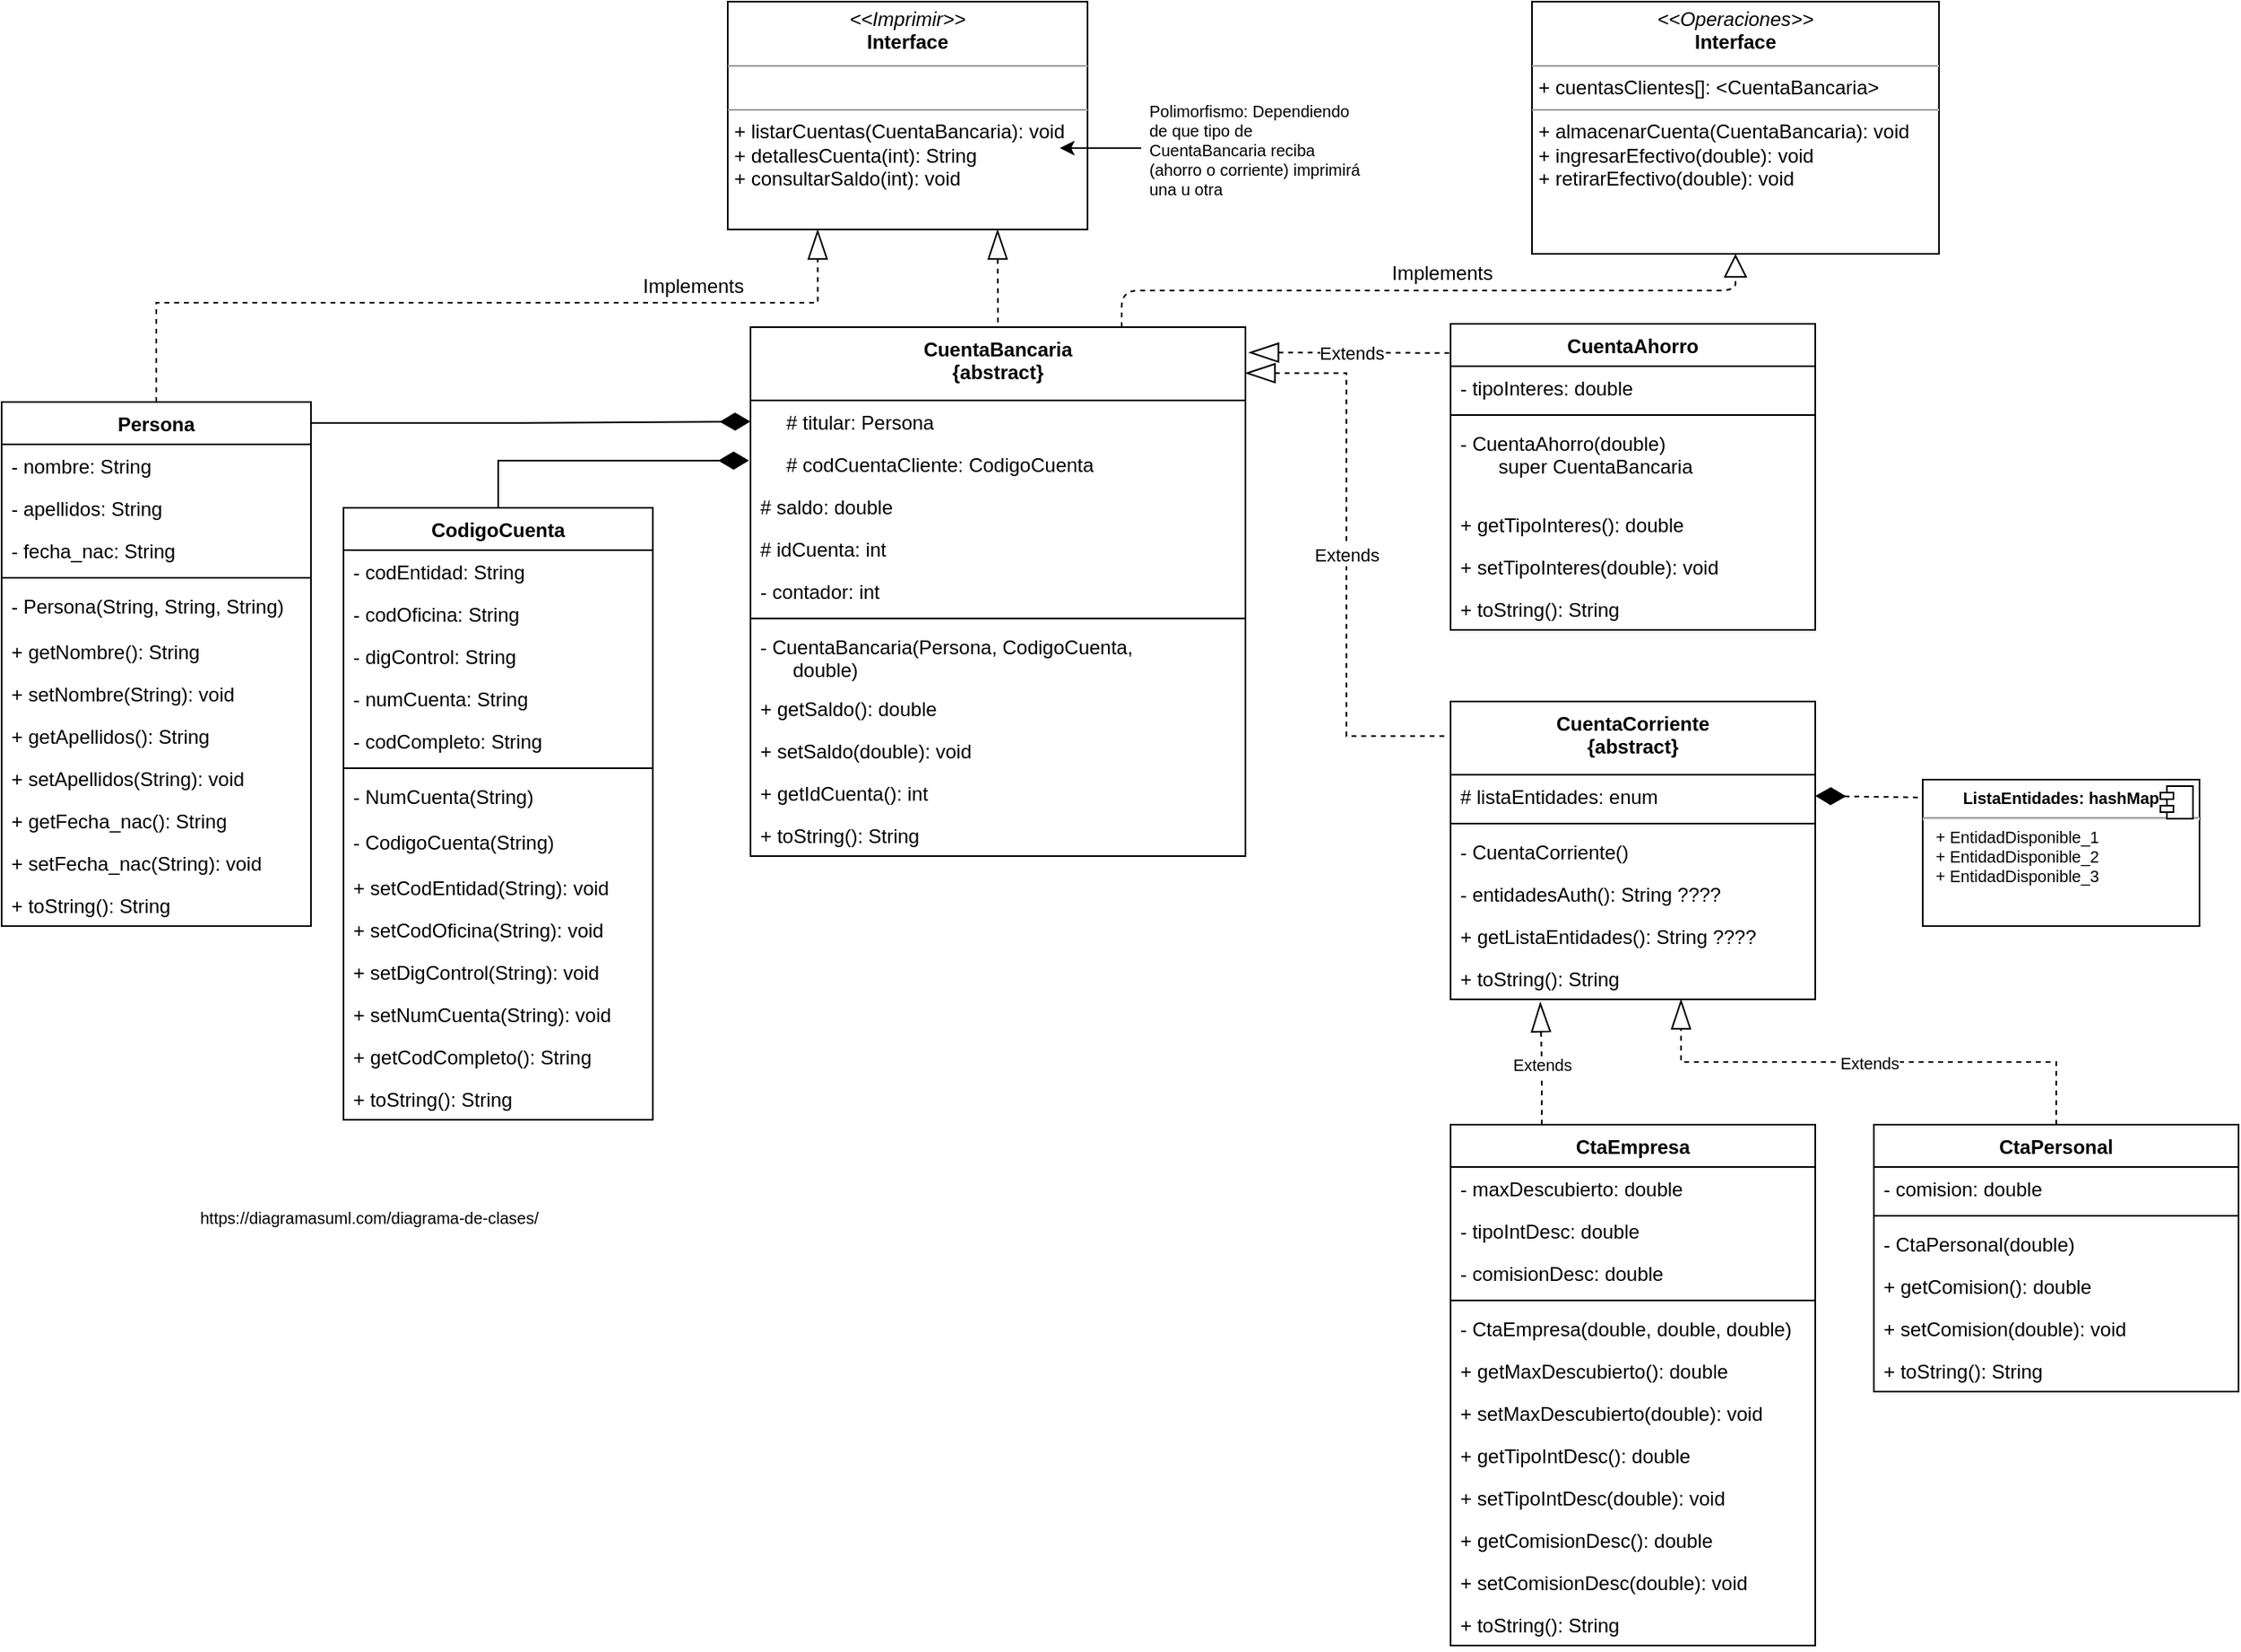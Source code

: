 <mxfile version="14.4.3" type="device"><diagram name="Page-1" id="e7e014a7-5840-1c2e-5031-d8a46d1fe8dd"><mxGraphModel dx="1951" dy="806" grid="1" gridSize="10" guides="1" tooltips="1" connect="1" arrows="1" fold="1" page="1" pageScale="1" pageWidth="1169" pageHeight="827" background="#ffffff" math="0" shadow="0"><root><mxCell id="0"/><mxCell id="1" parent="0"/><mxCell id="LSFJ8fjVTvzAKtnoxj6n-114" value="" style="edgeStyle=orthogonalEdgeStyle;orthogonalLoop=1;jettySize=auto;html=1;endArrow=diamondThin;endFill=1;endSize=16;rounded=0;exitX=0.995;exitY=0.04;exitDx=0;exitDy=0;exitPerimeter=0;" parent="1" source="LSFJ8fjVTvzAKtnoxj6n-41" target="LSFJ8fjVTvzAKtnoxj6n-102" edge="1"><mxGeometry relative="1" as="geometry"/></mxCell><mxCell id="LSFJ8fjVTvzAKtnoxj6n-211" style="edgeStyle=orthogonalEdgeStyle;orthogonalLoop=1;jettySize=auto;html=1;exitX=0.5;exitY=0;exitDx=0;exitDy=0;entryX=0.25;entryY=1;entryDx=0;entryDy=0;endArrow=blockThin;endFill=0;endSize=16;dashed=1;rounded=0;startArrow=none;startFill=0;" parent="1" source="LSFJ8fjVTvzAKtnoxj6n-41" target="LSFJ8fjVTvzAKtnoxj6n-49" edge="1"><mxGeometry relative="1" as="geometry"><Array as="points"><mxPoint x="35" y="190"/><mxPoint x="441" y="190"/></Array></mxGeometry></mxCell><mxCell id="LSFJ8fjVTvzAKtnoxj6n-41" value="Persona" style="swimlane;fontStyle=1;align=center;verticalAlign=top;childLayout=stackLayout;horizontal=1;startSize=26;horizontalStack=0;resizeParent=1;resizeParentMax=0;resizeLast=0;collapsible=1;marginBottom=0;" parent="1" vertex="1"><mxGeometry x="-60" y="251" width="190" height="322" as="geometry"><mxRectangle x="10" y="231" width="190" height="26" as="alternateBounds"/></mxGeometry></mxCell><mxCell id="LSFJ8fjVTvzAKtnoxj6n-42" value="- nombre: String" style="text;strokeColor=none;fillColor=none;align=left;verticalAlign=top;spacingLeft=4;spacingRight=4;overflow=hidden;rotatable=0;points=[[0,0.5],[1,0.5]];portConstraint=eastwest;" parent="LSFJ8fjVTvzAKtnoxj6n-41" vertex="1"><mxGeometry y="26" width="190" height="26" as="geometry"/></mxCell><mxCell id="LSFJ8fjVTvzAKtnoxj6n-45" value="- apellidos: String" style="text;strokeColor=none;fillColor=none;align=left;verticalAlign=top;spacingLeft=4;spacingRight=4;overflow=hidden;rotatable=0;points=[[0,0.5],[1,0.5]];portConstraint=eastwest;" parent="LSFJ8fjVTvzAKtnoxj6n-41" vertex="1"><mxGeometry y="52" width="190" height="26" as="geometry"/></mxCell><mxCell id="LSFJ8fjVTvzAKtnoxj6n-46" value="- fecha_nac: String" style="text;strokeColor=none;fillColor=none;align=left;verticalAlign=top;spacingLeft=4;spacingRight=4;overflow=hidden;rotatable=0;points=[[0,0.5],[1,0.5]];portConstraint=eastwest;" parent="LSFJ8fjVTvzAKtnoxj6n-41" vertex="1"><mxGeometry y="78" width="190" height="26" as="geometry"/></mxCell><mxCell id="LSFJ8fjVTvzAKtnoxj6n-43" value="" style="line;strokeWidth=1;fillColor=none;align=left;verticalAlign=middle;spacingTop=-1;spacingLeft=3;spacingRight=3;rotatable=0;labelPosition=right;points=[];portConstraint=eastwest;" parent="LSFJ8fjVTvzAKtnoxj6n-41" vertex="1"><mxGeometry y="104" width="190" height="8" as="geometry"/></mxCell><mxCell id="LSFJ8fjVTvzAKtnoxj6n-44" value="- Persona(String, String, String)" style="text;strokeColor=none;fillColor=none;align=left;verticalAlign=top;spacingLeft=4;spacingRight=4;overflow=hidden;rotatable=0;points=[[0,0.5],[1,0.5]];portConstraint=eastwest;" parent="LSFJ8fjVTvzAKtnoxj6n-41" vertex="1"><mxGeometry y="112" width="190" height="28" as="geometry"/></mxCell><mxCell id="LSFJ8fjVTvzAKtnoxj6n-51" value="+ getNombre(): String" style="text;strokeColor=none;fillColor=none;align=left;verticalAlign=top;spacingLeft=4;spacingRight=4;overflow=hidden;rotatable=0;points=[[0,0.5],[1,0.5]];portConstraint=eastwest;" parent="LSFJ8fjVTvzAKtnoxj6n-41" vertex="1"><mxGeometry y="140" width="190" height="26" as="geometry"/></mxCell><mxCell id="LSFJ8fjVTvzAKtnoxj6n-52" value="+ setNombre(String): void" style="text;strokeColor=none;fillColor=none;align=left;verticalAlign=top;spacingLeft=4;spacingRight=4;overflow=hidden;rotatable=0;points=[[0,0.5],[1,0.5]];portConstraint=eastwest;" parent="LSFJ8fjVTvzAKtnoxj6n-41" vertex="1"><mxGeometry y="166" width="190" height="26" as="geometry"/></mxCell><mxCell id="LSFJ8fjVTvzAKtnoxj6n-53" value="+ getApellidos(): String" style="text;strokeColor=none;fillColor=none;align=left;verticalAlign=top;spacingLeft=4;spacingRight=4;overflow=hidden;rotatable=0;points=[[0,0.5],[1,0.5]];portConstraint=eastwest;" parent="LSFJ8fjVTvzAKtnoxj6n-41" vertex="1"><mxGeometry y="192" width="190" height="26" as="geometry"/></mxCell><mxCell id="LSFJ8fjVTvzAKtnoxj6n-54" value="+ setApellidos(String): void" style="text;strokeColor=none;fillColor=none;align=left;verticalAlign=top;spacingLeft=4;spacingRight=4;overflow=hidden;rotatable=0;points=[[0,0.5],[1,0.5]];portConstraint=eastwest;" parent="LSFJ8fjVTvzAKtnoxj6n-41" vertex="1"><mxGeometry y="218" width="190" height="26" as="geometry"/></mxCell><mxCell id="LSFJ8fjVTvzAKtnoxj6n-55" value="+ getFecha_nac(): String" style="text;strokeColor=none;fillColor=none;align=left;verticalAlign=top;spacingLeft=4;spacingRight=4;overflow=hidden;rotatable=0;points=[[0,0.5],[1,0.5]];portConstraint=eastwest;" parent="LSFJ8fjVTvzAKtnoxj6n-41" vertex="1"><mxGeometry y="244" width="190" height="26" as="geometry"/></mxCell><mxCell id="LSFJ8fjVTvzAKtnoxj6n-203" value="+ setFecha_nac(String): void" style="text;strokeColor=none;fillColor=none;align=left;verticalAlign=top;spacingLeft=4;spacingRight=4;overflow=hidden;rotatable=0;points=[[0,0.5],[1,0.5]];portConstraint=eastwest;" parent="LSFJ8fjVTvzAKtnoxj6n-41" vertex="1"><mxGeometry y="270" width="190" height="26" as="geometry"/></mxCell><mxCell id="LSFJ8fjVTvzAKtnoxj6n-56" value="+ toString(): String" style="text;strokeColor=none;fillColor=none;align=left;verticalAlign=top;spacingLeft=4;spacingRight=4;overflow=hidden;rotatable=0;points=[[0,0.5],[1,0.5]];portConstraint=eastwest;" parent="LSFJ8fjVTvzAKtnoxj6n-41" vertex="1"><mxGeometry y="296" width="190" height="26" as="geometry"/></mxCell><mxCell id="LSFJ8fjVTvzAKtnoxj6n-210" value="" style="orthogonalLoop=1;jettySize=auto;html=1;endArrow=none;endFill=0;endSize=10;entryX=0.5;entryY=0;entryDx=0;entryDy=0;exitX=0.75;exitY=1;exitDx=0;exitDy=0;dashed=1;rounded=0;startArrow=blockThin;startFill=0;startSize=16;" parent="1" source="LSFJ8fjVTvzAKtnoxj6n-49" target="LSFJ8fjVTvzAKtnoxj6n-59" edge="1"><mxGeometry relative="1" as="geometry"><mxPoint x="610" y="195" as="targetPoint"/></mxGeometry></mxCell><mxCell id="LSFJ8fjVTvzAKtnoxj6n-49" value="&lt;p style=&quot;margin: 0px ; margin-top: 4px ; text-align: center&quot;&gt;&lt;i&gt;&amp;lt;&amp;lt;Imprimir&amp;gt;&amp;gt;&lt;/i&gt;&lt;br&gt;&lt;b&gt;Interface&lt;/b&gt;&lt;/p&gt;&lt;hr size=&quot;1&quot;&gt;&lt;p style=&quot;margin: 0px ; margin-left: 4px&quot;&gt;&lt;br&gt;&lt;/p&gt;&lt;hr size=&quot;1&quot;&gt;&lt;p style=&quot;margin: 0px ; margin-left: 4px&quot;&gt;+ listarCuentas(CuentaBancaria): void&lt;br&gt;+&amp;nbsp;&lt;span style=&quot;font-family: &amp;#34;calibri&amp;#34; , sans-serif&quot;&gt;detallesCuenta(int)&lt;/span&gt;&lt;span&gt;: String&lt;/span&gt;&lt;/p&gt;&lt;p style=&quot;margin: 0px ; margin-left: 4px&quot;&gt;&lt;span&gt;+ consultarSaldo(int): void&lt;/span&gt;&lt;br&gt;&lt;/p&gt;&lt;p style=&quot;margin: 0px ; margin-left: 4px&quot;&gt;&lt;span&gt;&lt;br&gt;&lt;/span&gt;&lt;/p&gt;" style="verticalAlign=top;align=left;overflow=fill;fontSize=12;fontFamily=Helvetica;html=1;" parent="1" vertex="1"><mxGeometry x="386" y="5" width="221" height="140" as="geometry"/></mxCell><mxCell id="LSFJ8fjVTvzAKtnoxj6n-59" value="CuentaBancaria&#10;{abstract}" style="swimlane;fontStyle=1;align=center;verticalAlign=top;childLayout=stackLayout;horizontal=1;startSize=45;horizontalStack=0;resizeParent=1;resizeParentMax=0;resizeLast=0;collapsible=1;marginBottom=0;" parent="1" vertex="1"><mxGeometry x="400" y="205" width="304" height="325" as="geometry"><mxRectangle x="296" y="30" width="120" height="26" as="alternateBounds"/></mxGeometry></mxCell><mxCell id="LSFJ8fjVTvzAKtnoxj6n-102" value="# titular: Persona" style="swimlane;fontStyle=0;align=left;verticalAlign=top;childLayout=stackLayout;horizontal=1;startSize=26;horizontalStack=0;resizeParent=1;resizeParentMax=0;resizeLast=0;collapsible=1;marginBottom=0;spacingLeft=20;fillColor=none;strokeColor=none;" parent="LSFJ8fjVTvzAKtnoxj6n-59" vertex="1" collapsed="1"><mxGeometry y="45" width="304" height="26" as="geometry"><mxRectangle x="10" y="70" width="190" height="296" as="alternateBounds"/></mxGeometry></mxCell><mxCell id="LSFJ8fjVTvzAKtnoxj6n-103" value="- nombre: String" style="text;strokeColor=none;fillColor=none;align=left;verticalAlign=top;spacingLeft=4;spacingRight=4;overflow=hidden;rotatable=0;points=[[0,0.5],[1,0.5]];portConstraint=eastwest;" parent="LSFJ8fjVTvzAKtnoxj6n-102" vertex="1"><mxGeometry y="26" width="304" height="26" as="geometry"/></mxCell><mxCell id="LSFJ8fjVTvzAKtnoxj6n-104" value="- apellidos: String" style="text;strokeColor=none;fillColor=none;align=left;verticalAlign=top;spacingLeft=4;spacingRight=4;overflow=hidden;rotatable=0;points=[[0,0.5],[1,0.5]];portConstraint=eastwest;" parent="LSFJ8fjVTvzAKtnoxj6n-102" vertex="1"><mxGeometry y="52" width="304" height="26" as="geometry"/></mxCell><mxCell id="LSFJ8fjVTvzAKtnoxj6n-105" value="- fecha_nac: String" style="text;strokeColor=none;fillColor=none;align=left;verticalAlign=top;spacingLeft=4;spacingRight=4;overflow=hidden;rotatable=0;points=[[0,0.5],[1,0.5]];portConstraint=eastwest;" parent="LSFJ8fjVTvzAKtnoxj6n-102" vertex="1"><mxGeometry y="78" width="304" height="26" as="geometry"/></mxCell><mxCell id="LSFJ8fjVTvzAKtnoxj6n-106" value="" style="line;strokeWidth=1;fillColor=none;align=left;verticalAlign=middle;spacingTop=-1;spacingLeft=3;spacingRight=3;rotatable=0;labelPosition=right;points=[];portConstraint=eastwest;" parent="LSFJ8fjVTvzAKtnoxj6n-102" vertex="1"><mxGeometry y="104" width="304" height="8" as="geometry"/></mxCell><mxCell id="LSFJ8fjVTvzAKtnoxj6n-107" value="- Persona(String, String, String)" style="text;strokeColor=none;fillColor=none;align=left;verticalAlign=top;spacingLeft=4;spacingRight=4;overflow=hidden;rotatable=0;points=[[0,0.5],[1,0.5]];portConstraint=eastwest;" parent="LSFJ8fjVTvzAKtnoxj6n-102" vertex="1"><mxGeometry y="112" width="304" height="28" as="geometry"/></mxCell><mxCell id="LSFJ8fjVTvzAKtnoxj6n-108" value="+ getNombre(): String" style="text;strokeColor=none;fillColor=none;align=left;verticalAlign=top;spacingLeft=4;spacingRight=4;overflow=hidden;rotatable=0;points=[[0,0.5],[1,0.5]];portConstraint=eastwest;" parent="LSFJ8fjVTvzAKtnoxj6n-102" vertex="1"><mxGeometry y="140" width="304" height="26" as="geometry"/></mxCell><mxCell id="LSFJ8fjVTvzAKtnoxj6n-109" value="+ setNombre(String): void" style="text;strokeColor=none;fillColor=none;align=left;verticalAlign=top;spacingLeft=4;spacingRight=4;overflow=hidden;rotatable=0;points=[[0,0.5],[1,0.5]];portConstraint=eastwest;" parent="LSFJ8fjVTvzAKtnoxj6n-102" vertex="1"><mxGeometry y="166" width="304" height="26" as="geometry"/></mxCell><mxCell id="LSFJ8fjVTvzAKtnoxj6n-110" value="+ getApellidos(): String" style="text;strokeColor=none;fillColor=none;align=left;verticalAlign=top;spacingLeft=4;spacingRight=4;overflow=hidden;rotatable=0;points=[[0,0.5],[1,0.5]];portConstraint=eastwest;" parent="LSFJ8fjVTvzAKtnoxj6n-102" vertex="1"><mxGeometry y="192" width="304" height="26" as="geometry"/></mxCell><mxCell id="LSFJ8fjVTvzAKtnoxj6n-111" value="+ setApellidos(String): void" style="text;strokeColor=none;fillColor=none;align=left;verticalAlign=top;spacingLeft=4;spacingRight=4;overflow=hidden;rotatable=0;points=[[0,0.5],[1,0.5]];portConstraint=eastwest;" parent="LSFJ8fjVTvzAKtnoxj6n-102" vertex="1"><mxGeometry y="218" width="304" height="26" as="geometry"/></mxCell><mxCell id="LSFJ8fjVTvzAKtnoxj6n-112" value="+ getFecha_nac(): String" style="text;strokeColor=none;fillColor=none;align=left;verticalAlign=top;spacingLeft=4;spacingRight=4;overflow=hidden;rotatable=0;points=[[0,0.5],[1,0.5]];portConstraint=eastwest;" parent="LSFJ8fjVTvzAKtnoxj6n-102" vertex="1"><mxGeometry y="244" width="304" height="26" as="geometry"/></mxCell><mxCell id="LSFJ8fjVTvzAKtnoxj6n-113" value="+ setFecha_nac(String): void" style="text;strokeColor=none;fillColor=none;align=left;verticalAlign=top;spacingLeft=4;spacingRight=4;overflow=hidden;rotatable=0;points=[[0,0.5],[1,0.5]];portConstraint=eastwest;" parent="LSFJ8fjVTvzAKtnoxj6n-102" vertex="1"><mxGeometry y="270" width="304" height="26" as="geometry"/></mxCell><mxCell id="LSFJ8fjVTvzAKtnoxj6n-87" value="# codCuentaCliente: CodigoCuenta" style="swimlane;fontStyle=0;align=left;verticalAlign=top;childLayout=stackLayout;horizontal=1;startSize=26;horizontalStack=0;resizeParent=1;resizeParentMax=0;resizeLast=0;collapsible=1;marginBottom=0;spacingLeft=20;fillColor=none;strokeColor=none;" parent="LSFJ8fjVTvzAKtnoxj6n-59" vertex="1" collapsed="1"><mxGeometry y="71" width="304" height="26" as="geometry"><mxRectangle y="52" width="304" height="350" as="alternateBounds"/></mxGeometry></mxCell><mxCell id="LSFJ8fjVTvzAKtnoxj6n-88" value="- codEntidad: String" style="text;strokeColor=none;fillColor=none;align=left;verticalAlign=top;spacingLeft=4;spacingRight=4;overflow=hidden;rotatable=0;points=[[0,0.5],[1,0.5]];portConstraint=eastwest;" parent="LSFJ8fjVTvzAKtnoxj6n-87" vertex="1"><mxGeometry y="26" width="304" height="26" as="geometry"/></mxCell><mxCell id="LSFJ8fjVTvzAKtnoxj6n-89" value="- codOficina: String" style="text;strokeColor=none;fillColor=none;align=left;verticalAlign=top;spacingLeft=4;spacingRight=4;overflow=hidden;rotatable=0;points=[[0,0.5],[1,0.5]];portConstraint=eastwest;" parent="LSFJ8fjVTvzAKtnoxj6n-87" vertex="1"><mxGeometry y="52" width="304" height="26" as="geometry"/></mxCell><mxCell id="LSFJ8fjVTvzAKtnoxj6n-90" value="- digControl: String" style="text;strokeColor=none;fillColor=none;align=left;verticalAlign=top;spacingLeft=4;spacingRight=4;overflow=hidden;rotatable=0;points=[[0,0.5],[1,0.5]];portConstraint=eastwest;" parent="LSFJ8fjVTvzAKtnoxj6n-87" vertex="1"><mxGeometry y="78" width="304" height="26" as="geometry"/></mxCell><mxCell id="LSFJ8fjVTvzAKtnoxj6n-91" value="- numCuenta: String" style="text;strokeColor=none;fillColor=none;align=left;verticalAlign=top;spacingLeft=4;spacingRight=4;overflow=hidden;rotatable=0;points=[[0,0.5],[1,0.5]];portConstraint=eastwest;" parent="LSFJ8fjVTvzAKtnoxj6n-87" vertex="1"><mxGeometry y="104" width="304" height="26" as="geometry"/></mxCell><mxCell id="LSFJ8fjVTvzAKtnoxj6n-92" value="- codCompleto: String" style="text;strokeColor=none;fillColor=none;align=left;verticalAlign=top;spacingLeft=4;spacingRight=4;overflow=hidden;rotatable=0;points=[[0,0.5],[1,0.5]];portConstraint=eastwest;" parent="LSFJ8fjVTvzAKtnoxj6n-87" vertex="1"><mxGeometry y="130" width="304" height="26" as="geometry"/></mxCell><mxCell id="LSFJ8fjVTvzAKtnoxj6n-93" value="" style="line;strokeWidth=1;fillColor=none;align=left;verticalAlign=middle;spacingTop=-1;spacingLeft=3;spacingRight=3;rotatable=0;labelPosition=right;points=[];portConstraint=eastwest;" parent="LSFJ8fjVTvzAKtnoxj6n-87" vertex="1"><mxGeometry y="156" width="304" height="8" as="geometry"/></mxCell><mxCell id="LSFJ8fjVTvzAKtnoxj6n-94" value="- NumCuenta(String)" style="text;strokeColor=none;fillColor=none;align=left;verticalAlign=top;spacingLeft=4;spacingRight=4;overflow=hidden;rotatable=0;points=[[0,0.5],[1,0.5]];portConstraint=eastwest;fontStyle=0;" parent="LSFJ8fjVTvzAKtnoxj6n-87" vertex="1"><mxGeometry y="164" width="304" height="28" as="geometry"/></mxCell><mxCell id="LSFJ8fjVTvzAKtnoxj6n-95" value="- CodigoCuenta(String)" style="text;strokeColor=none;fillColor=none;align=left;verticalAlign=top;spacingLeft=4;spacingRight=4;overflow=hidden;rotatable=0;points=[[0,0.5],[1,0.5]];portConstraint=eastwest;fontStyle=0;" parent="LSFJ8fjVTvzAKtnoxj6n-87" vertex="1"><mxGeometry y="192" width="304" height="28" as="geometry"/></mxCell><mxCell id="LSFJ8fjVTvzAKtnoxj6n-96" value="+ setCodEntidad(String): void" style="text;strokeColor=none;fillColor=none;align=left;verticalAlign=top;spacingLeft=4;spacingRight=4;overflow=hidden;rotatable=0;points=[[0,0.5],[1,0.5]];portConstraint=eastwest;" parent="LSFJ8fjVTvzAKtnoxj6n-87" vertex="1"><mxGeometry y="220" width="304" height="26" as="geometry"/></mxCell><mxCell id="LSFJ8fjVTvzAKtnoxj6n-97" value="+ setCodOficina(String): void" style="text;strokeColor=none;fillColor=none;align=left;verticalAlign=top;spacingLeft=4;spacingRight=4;overflow=hidden;rotatable=0;points=[[0,0.5],[1,0.5]];portConstraint=eastwest;" parent="LSFJ8fjVTvzAKtnoxj6n-87" vertex="1"><mxGeometry y="246" width="304" height="26" as="geometry"/></mxCell><mxCell id="LSFJ8fjVTvzAKtnoxj6n-98" value="+ setDigControl(String): void" style="text;strokeColor=none;fillColor=none;align=left;verticalAlign=top;spacingLeft=4;spacingRight=4;overflow=hidden;rotatable=0;points=[[0,0.5],[1,0.5]];portConstraint=eastwest;" parent="LSFJ8fjVTvzAKtnoxj6n-87" vertex="1"><mxGeometry y="272" width="304" height="26" as="geometry"/></mxCell><mxCell id="LSFJ8fjVTvzAKtnoxj6n-99" value="+ setNumCuenta(String): void" style="text;strokeColor=none;fillColor=none;align=left;verticalAlign=top;spacingLeft=4;spacingRight=4;overflow=hidden;rotatable=0;points=[[0,0.5],[1,0.5]];portConstraint=eastwest;" parent="LSFJ8fjVTvzAKtnoxj6n-87" vertex="1"><mxGeometry y="298" width="304" height="26" as="geometry"/></mxCell><mxCell id="LSFJ8fjVTvzAKtnoxj6n-100" value="+ getcodCompleto(): String" style="text;strokeColor=none;fillColor=none;align=left;verticalAlign=top;spacingLeft=4;spacingRight=4;overflow=hidden;rotatable=0;points=[[0,0.5],[1,0.5]];portConstraint=eastwest;" parent="LSFJ8fjVTvzAKtnoxj6n-87" vertex="1"><mxGeometry y="324" width="304" height="26" as="geometry"/></mxCell><mxCell id="LSFJ8fjVTvzAKtnoxj6n-64" value="# saldo: double" style="text;strokeColor=none;fillColor=none;align=left;verticalAlign=top;spacingLeft=4;spacingRight=4;overflow=hidden;rotatable=0;points=[[0,0.5],[1,0.5]];portConstraint=eastwest;" parent="LSFJ8fjVTvzAKtnoxj6n-59" vertex="1"><mxGeometry y="97" width="304" height="26" as="geometry"/></mxCell><mxCell id="EA3SRjkmur2Hzo5rxIWg-1" value="# idCuenta: int" style="text;strokeColor=none;fillColor=none;align=left;verticalAlign=top;spacingLeft=4;spacingRight=4;overflow=hidden;rotatable=0;points=[[0,0.5],[1,0.5]];portConstraint=eastwest;" vertex="1" parent="LSFJ8fjVTvzAKtnoxj6n-59"><mxGeometry y="123" width="304" height="26" as="geometry"/></mxCell><mxCell id="EA3SRjkmur2Hzo5rxIWg-3" value="- contador: int" style="text;strokeColor=none;fillColor=none;align=left;verticalAlign=top;spacingLeft=4;spacingRight=4;overflow=hidden;rotatable=0;points=[[0,0.5],[1,0.5]];portConstraint=eastwest;" vertex="1" parent="LSFJ8fjVTvzAKtnoxj6n-59"><mxGeometry y="149" width="304" height="26" as="geometry"/></mxCell><mxCell id="LSFJ8fjVTvzAKtnoxj6n-61" value="" style="line;strokeWidth=1;fillColor=none;align=left;verticalAlign=middle;spacingTop=-1;spacingLeft=3;spacingRight=3;rotatable=0;labelPosition=right;points=[];portConstraint=eastwest;" parent="LSFJ8fjVTvzAKtnoxj6n-59" vertex="1"><mxGeometry y="175" width="304" height="8" as="geometry"/></mxCell><mxCell id="LSFJ8fjVTvzAKtnoxj6n-62" value="- CuentaBancaria(Persona, CodigoCuenta,&#10;      double)" style="text;strokeColor=none;fillColor=none;align=left;verticalAlign=top;spacingLeft=4;spacingRight=4;overflow=hidden;rotatable=0;points=[[0,0.5],[1,0.5]];portConstraint=eastwest;" parent="LSFJ8fjVTvzAKtnoxj6n-59" vertex="1"><mxGeometry y="183" width="304" height="38" as="geometry"/></mxCell><mxCell id="LSFJ8fjVTvzAKtnoxj6n-215" value="+ getSaldo(): double" style="text;strokeColor=none;fillColor=none;align=left;verticalAlign=top;spacingLeft=4;spacingRight=4;overflow=hidden;rotatable=0;points=[[0,0.5],[1,0.5]];portConstraint=eastwest;" parent="LSFJ8fjVTvzAKtnoxj6n-59" vertex="1"><mxGeometry y="221" width="304" height="26" as="geometry"/></mxCell><mxCell id="LSFJ8fjVTvzAKtnoxj6n-216" value="+ setSaldo(double): void" style="text;strokeColor=none;fillColor=none;align=left;verticalAlign=top;spacingLeft=4;spacingRight=4;overflow=hidden;rotatable=0;points=[[0,0.5],[1,0.5]];portConstraint=eastwest;" parent="LSFJ8fjVTvzAKtnoxj6n-59" vertex="1"><mxGeometry y="247" width="304" height="26" as="geometry"/></mxCell><mxCell id="EA3SRjkmur2Hzo5rxIWg-4" value="+ getIdCuenta(): int" style="text;strokeColor=none;fillColor=none;align=left;verticalAlign=top;spacingLeft=4;spacingRight=4;overflow=hidden;rotatable=0;points=[[0,0.5],[1,0.5]];portConstraint=eastwest;" vertex="1" parent="LSFJ8fjVTvzAKtnoxj6n-59"><mxGeometry y="273" width="304" height="26" as="geometry"/></mxCell><mxCell id="LSFJ8fjVTvzAKtnoxj6n-205" value="+ toString(): String" style="text;strokeColor=none;fillColor=none;align=left;verticalAlign=top;spacingLeft=4;spacingRight=4;overflow=hidden;rotatable=0;points=[[0,0.5],[1,0.5]];portConstraint=eastwest;" parent="LSFJ8fjVTvzAKtnoxj6n-59" vertex="1"><mxGeometry y="299" width="304" height="26" as="geometry"/></mxCell><mxCell id="LSFJ8fjVTvzAKtnoxj6n-101" value="" style="edgeStyle=orthogonalEdgeStyle;orthogonalLoop=1;jettySize=auto;html=1;endArrow=diamondThin;endFill=1;endSize=16;rounded=0;entryX=-0.003;entryY=0.436;entryDx=0;entryDy=0;entryPerimeter=0;" parent="1" source="LSFJ8fjVTvzAKtnoxj6n-70" target="LSFJ8fjVTvzAKtnoxj6n-87" edge="1"><mxGeometry relative="1" as="geometry"><Array as="points"><mxPoint x="245" y="287"/><mxPoint x="399" y="287"/></Array></mxGeometry></mxCell><mxCell id="LSFJ8fjVTvzAKtnoxj6n-70" value="CodigoCuenta" style="swimlane;fontStyle=1;align=center;verticalAlign=top;childLayout=stackLayout;horizontal=1;startSize=26;horizontalStack=0;resizeParent=1;resizeParentMax=0;resizeLast=0;collapsible=1;marginBottom=0;" parent="1" vertex="1"><mxGeometry x="150" y="316" width="190" height="376" as="geometry"><mxRectangle x="220" y="256" width="190" height="26" as="alternateBounds"/></mxGeometry></mxCell><mxCell id="LSFJ8fjVTvzAKtnoxj6n-71" value="- codEntidad: String" style="text;strokeColor=none;fillColor=none;align=left;verticalAlign=top;spacingLeft=4;spacingRight=4;overflow=hidden;rotatable=0;points=[[0,0.5],[1,0.5]];portConstraint=eastwest;" parent="LSFJ8fjVTvzAKtnoxj6n-70" vertex="1"><mxGeometry y="26" width="190" height="26" as="geometry"/></mxCell><mxCell id="LSFJ8fjVTvzAKtnoxj6n-72" value="- codOficina: String" style="text;strokeColor=none;fillColor=none;align=left;verticalAlign=top;spacingLeft=4;spacingRight=4;overflow=hidden;rotatable=0;points=[[0,0.5],[1,0.5]];portConstraint=eastwest;" parent="LSFJ8fjVTvzAKtnoxj6n-70" vertex="1"><mxGeometry y="52" width="190" height="26" as="geometry"/></mxCell><mxCell id="LSFJ8fjVTvzAKtnoxj6n-73" value="- digControl: String" style="text;strokeColor=none;fillColor=none;align=left;verticalAlign=top;spacingLeft=4;spacingRight=4;overflow=hidden;rotatable=0;points=[[0,0.5],[1,0.5]];portConstraint=eastwest;" parent="LSFJ8fjVTvzAKtnoxj6n-70" vertex="1"><mxGeometry y="78" width="190" height="26" as="geometry"/></mxCell><mxCell id="LSFJ8fjVTvzAKtnoxj6n-82" value="- numCuenta: String" style="text;strokeColor=none;fillColor=none;align=left;verticalAlign=top;spacingLeft=4;spacingRight=4;overflow=hidden;rotatable=0;points=[[0,0.5],[1,0.5]];portConstraint=eastwest;" parent="LSFJ8fjVTvzAKtnoxj6n-70" vertex="1"><mxGeometry y="104" width="190" height="26" as="geometry"/></mxCell><mxCell id="LSFJ8fjVTvzAKtnoxj6n-83" value="- codCompleto: String" style="text;strokeColor=none;fillColor=none;align=left;verticalAlign=top;spacingLeft=4;spacingRight=4;overflow=hidden;rotatable=0;points=[[0,0.5],[1,0.5]];portConstraint=eastwest;" parent="LSFJ8fjVTvzAKtnoxj6n-70" vertex="1"><mxGeometry y="130" width="190" height="26" as="geometry"/></mxCell><mxCell id="LSFJ8fjVTvzAKtnoxj6n-74" value="" style="line;strokeWidth=1;fillColor=none;align=left;verticalAlign=middle;spacingTop=-1;spacingLeft=3;spacingRight=3;rotatable=0;labelPosition=right;points=[];portConstraint=eastwest;" parent="LSFJ8fjVTvzAKtnoxj6n-70" vertex="1"><mxGeometry y="156" width="190" height="8" as="geometry"/></mxCell><mxCell id="LSFJ8fjVTvzAKtnoxj6n-75" value="- NumCuenta(String)" style="text;strokeColor=none;fillColor=none;align=left;verticalAlign=top;spacingLeft=4;spacingRight=4;overflow=hidden;rotatable=0;points=[[0,0.5],[1,0.5]];portConstraint=eastwest;fontStyle=0;" parent="LSFJ8fjVTvzAKtnoxj6n-70" vertex="1"><mxGeometry y="164" width="190" height="28" as="geometry"/></mxCell><mxCell id="LSFJ8fjVTvzAKtnoxj6n-84" value="- CodigoCuenta(String)" style="text;strokeColor=none;fillColor=none;align=left;verticalAlign=top;spacingLeft=4;spacingRight=4;overflow=hidden;rotatable=0;points=[[0,0.5],[1,0.5]];portConstraint=eastwest;fontStyle=0;" parent="LSFJ8fjVTvzAKtnoxj6n-70" vertex="1"><mxGeometry y="192" width="190" height="28" as="geometry"/></mxCell><mxCell id="LSFJ8fjVTvzAKtnoxj6n-77" value="+ setCodEntidad(String): void" style="text;strokeColor=none;fillColor=none;align=left;verticalAlign=top;spacingLeft=4;spacingRight=4;overflow=hidden;rotatable=0;points=[[0,0.5],[1,0.5]];portConstraint=eastwest;" parent="LSFJ8fjVTvzAKtnoxj6n-70" vertex="1"><mxGeometry y="220" width="190" height="26" as="geometry"/></mxCell><mxCell id="LSFJ8fjVTvzAKtnoxj6n-79" value="+ setCodOficina(String): void" style="text;strokeColor=none;fillColor=none;align=left;verticalAlign=top;spacingLeft=4;spacingRight=4;overflow=hidden;rotatable=0;points=[[0,0.5],[1,0.5]];portConstraint=eastwest;" parent="LSFJ8fjVTvzAKtnoxj6n-70" vertex="1"><mxGeometry y="246" width="190" height="26" as="geometry"/></mxCell><mxCell id="LSFJ8fjVTvzAKtnoxj6n-81" value="+ setDigControl(String): void" style="text;strokeColor=none;fillColor=none;align=left;verticalAlign=top;spacingLeft=4;spacingRight=4;overflow=hidden;rotatable=0;points=[[0,0.5],[1,0.5]];portConstraint=eastwest;" parent="LSFJ8fjVTvzAKtnoxj6n-70" vertex="1"><mxGeometry y="272" width="190" height="26" as="geometry"/></mxCell><mxCell id="LSFJ8fjVTvzAKtnoxj6n-85" value="+ setNumCuenta(String): void" style="text;strokeColor=none;fillColor=none;align=left;verticalAlign=top;spacingLeft=4;spacingRight=4;overflow=hidden;rotatable=0;points=[[0,0.5],[1,0.5]];portConstraint=eastwest;" parent="LSFJ8fjVTvzAKtnoxj6n-70" vertex="1"><mxGeometry y="298" width="190" height="26" as="geometry"/></mxCell><mxCell id="LSFJ8fjVTvzAKtnoxj6n-204" value="+ getCodCompleto(): String" style="text;strokeColor=none;fillColor=none;align=left;verticalAlign=top;spacingLeft=4;spacingRight=4;overflow=hidden;rotatable=0;points=[[0,0.5],[1,0.5]];portConstraint=eastwest;" parent="LSFJ8fjVTvzAKtnoxj6n-70" vertex="1"><mxGeometry y="324" width="190" height="26" as="geometry"/></mxCell><mxCell id="LSFJ8fjVTvzAKtnoxj6n-86" value="+ toString(): String" style="text;strokeColor=none;fillColor=none;align=left;verticalAlign=top;spacingLeft=4;spacingRight=4;overflow=hidden;rotatable=0;points=[[0,0.5],[1,0.5]];portConstraint=eastwest;" parent="LSFJ8fjVTvzAKtnoxj6n-70" vertex="1"><mxGeometry y="350" width="190" height="26" as="geometry"/></mxCell><mxCell id="LSFJ8fjVTvzAKtnoxj6n-130" value="CuentaCorriente&#10;{abstract}" style="swimlane;fontStyle=1;align=center;verticalAlign=top;childLayout=stackLayout;horizontal=1;startSize=45;horizontalStack=0;resizeParent=1;resizeParentMax=0;resizeLast=0;collapsible=1;marginBottom=0;" parent="1" vertex="1"><mxGeometry x="830" y="435" width="224" height="183" as="geometry"><mxRectangle x="296" y="30" width="120" height="26" as="alternateBounds"/></mxGeometry></mxCell><mxCell id="LSFJ8fjVTvzAKtnoxj6n-157" value="# listaEntidades: enum" style="text;strokeColor=none;fillColor=none;align=left;verticalAlign=top;spacingLeft=4;spacingRight=4;overflow=hidden;rotatable=0;points=[[0,0.5],[1,0.5]];portConstraint=eastwest;" parent="LSFJ8fjVTvzAKtnoxj6n-130" vertex="1"><mxGeometry y="45" width="224" height="26" as="geometry"/></mxCell><mxCell id="LSFJ8fjVTvzAKtnoxj6n-159" value="" style="line;strokeWidth=1;fillColor=none;align=left;verticalAlign=middle;spacingTop=-1;spacingLeft=3;spacingRight=3;rotatable=0;labelPosition=right;points=[];portConstraint=eastwest;" parent="LSFJ8fjVTvzAKtnoxj6n-130" vertex="1"><mxGeometry y="71" width="224" height="8" as="geometry"/></mxCell><mxCell id="LSFJ8fjVTvzAKtnoxj6n-160" value="- CuentaCorriente()" style="text;strokeColor=none;fillColor=none;align=left;verticalAlign=top;spacingLeft=4;spacingRight=4;overflow=hidden;rotatable=0;points=[[0,0.5],[1,0.5]];portConstraint=eastwest;" parent="LSFJ8fjVTvzAKtnoxj6n-130" vertex="1"><mxGeometry y="79" width="224" height="26" as="geometry"/></mxCell><mxCell id="5mXOfK6ntlxuflU6w2wo-58" value="- entidadesAuth(): String ????" style="text;strokeColor=none;fillColor=none;align=left;verticalAlign=top;spacingLeft=4;spacingRight=4;overflow=hidden;rotatable=0;points=[[0,0.5],[1,0.5]];portConstraint=eastwest;fontSize=12;" parent="LSFJ8fjVTvzAKtnoxj6n-130" vertex="1"><mxGeometry y="105" width="224" height="26" as="geometry"/></mxCell><mxCell id="5mXOfK6ntlxuflU6w2wo-49" value="+ getListaEntidades(): String ????" style="text;strokeColor=none;fillColor=none;align=left;verticalAlign=top;spacingLeft=4;spacingRight=4;overflow=hidden;rotatable=0;points=[[0,0.5],[1,0.5]];portConstraint=eastwest;" parent="LSFJ8fjVTvzAKtnoxj6n-130" vertex="1"><mxGeometry y="131" width="224" height="26" as="geometry"/></mxCell><mxCell id="LSFJ8fjVTvzAKtnoxj6n-161" value="+ toString(): String" style="text;strokeColor=none;fillColor=none;align=left;verticalAlign=top;spacingLeft=4;spacingRight=4;overflow=hidden;rotatable=0;points=[[0,0.5],[1,0.5]];portConstraint=eastwest;" parent="LSFJ8fjVTvzAKtnoxj6n-130" vertex="1"><mxGeometry y="157" width="224" height="26" as="geometry"/></mxCell><mxCell id="LSFJ8fjVTvzAKtnoxj6n-165" value="CuentaAhorro" style="swimlane;fontStyle=1;align=center;verticalAlign=top;childLayout=stackLayout;horizontal=1;startSize=26;horizontalStack=0;resizeParent=1;resizeParentMax=0;resizeLast=0;collapsible=1;marginBottom=0;" parent="1" vertex="1"><mxGeometry x="830" y="203" width="224" height="188" as="geometry"><mxRectangle x="296" y="30" width="120" height="26" as="alternateBounds"/></mxGeometry></mxCell><mxCell id="LSFJ8fjVTvzAKtnoxj6n-192" value="- tipoInteres: double" style="text;strokeColor=none;fillColor=none;align=left;verticalAlign=top;spacingLeft=4;spacingRight=4;overflow=hidden;rotatable=0;points=[[0,0.5],[1,0.5]];portConstraint=eastwest;" parent="LSFJ8fjVTvzAKtnoxj6n-165" vertex="1"><mxGeometry y="26" width="224" height="26" as="geometry"/></mxCell><mxCell id="LSFJ8fjVTvzAKtnoxj6n-194" value="" style="line;strokeWidth=1;fillColor=none;align=left;verticalAlign=middle;spacingTop=-1;spacingLeft=3;spacingRight=3;rotatable=0;labelPosition=right;points=[];portConstraint=eastwest;" parent="LSFJ8fjVTvzAKtnoxj6n-165" vertex="1"><mxGeometry y="52" width="224" height="8" as="geometry"/></mxCell><mxCell id="LSFJ8fjVTvzAKtnoxj6n-195" value="- CuentaAhorro(double)&#10;       super CuentaBancaria" style="text;strokeColor=none;fillColor=none;align=left;verticalAlign=top;spacingLeft=4;spacingRight=4;overflow=hidden;rotatable=0;points=[[0,0.5],[1,0.5]];portConstraint=eastwest;" parent="LSFJ8fjVTvzAKtnoxj6n-165" vertex="1"><mxGeometry y="60" width="224" height="50" as="geometry"/></mxCell><mxCell id="LSFJ8fjVTvzAKtnoxj6n-202" value="+ getTipoInteres(): double" style="text;strokeColor=none;fillColor=none;align=left;verticalAlign=top;spacingLeft=4;spacingRight=4;overflow=hidden;rotatable=0;points=[[0,0.5],[1,0.5]];portConstraint=eastwest;" parent="LSFJ8fjVTvzAKtnoxj6n-165" vertex="1"><mxGeometry y="110" width="224" height="26" as="geometry"/></mxCell><mxCell id="LSFJ8fjVTvzAKtnoxj6n-196" value="+ setTipoInteres(double): void" style="text;strokeColor=none;fillColor=none;align=left;verticalAlign=top;spacingLeft=4;spacingRight=4;overflow=hidden;rotatable=0;points=[[0,0.5],[1,0.5]];portConstraint=eastwest;" parent="LSFJ8fjVTvzAKtnoxj6n-165" vertex="1"><mxGeometry y="136" width="224" height="26" as="geometry"/></mxCell><mxCell id="5mXOfK6ntlxuflU6w2wo-50" value="+ toString(): String" style="text;strokeColor=none;fillColor=none;align=left;verticalAlign=top;spacingLeft=4;spacingRight=4;overflow=hidden;rotatable=0;points=[[0,0.5],[1,0.5]];portConstraint=eastwest;" parent="LSFJ8fjVTvzAKtnoxj6n-165" vertex="1"><mxGeometry y="162" width="224" height="26" as="geometry"/></mxCell><mxCell id="LSFJ8fjVTvzAKtnoxj6n-212" value="Implements" style="text;html=1;strokeColor=none;fillColor=none;align=center;verticalAlign=middle;whiteSpace=wrap;" parent="1" vertex="1"><mxGeometry x="330" y="170" width="70" height="20" as="geometry"/></mxCell><mxCell id="LSFJ8fjVTvzAKtnoxj6n-213" value="Implements" style="text;html=1;strokeColor=none;fillColor=none;align=center;verticalAlign=middle;whiteSpace=wrap;" parent="1" vertex="1"><mxGeometry x="790" y="162" width="70" height="20" as="geometry"/></mxCell><mxCell id="LSFJ8fjVTvzAKtnoxj6n-217" value="Extends" style="endArrow=none;endSize=16;endFill=0;html=1;strokeColor=#000000;strokeWidth=1;fontColor=#000000;rounded=0;exitX=1;exitY=0.087;exitDx=0;exitDy=0;startArrow=blockThin;startFill=0;startSize=16;dashed=1;exitPerimeter=0;edgeStyle=elbowEdgeStyle;entryX=-0.01;entryY=0.116;entryDx=0;entryDy=0;entryPerimeter=0;" parent="1" source="LSFJ8fjVTvzAKtnoxj6n-59" target="LSFJ8fjVTvzAKtnoxj6n-130" edge="1"><mxGeometry width="160" relative="1" as="geometry"><mxPoint x="600" y="575" as="sourcePoint"/><mxPoint x="830" y="492" as="targetPoint"/></mxGeometry></mxCell><mxCell id="LSFJ8fjVTvzAKtnoxj6n-218" value="Extends" style="endArrow=none;endSize=16;endFill=0;html=1;strokeColor=#000000;strokeWidth=1;fontColor=#000000;rounded=0;elbow=vertical;exitX=1.007;exitY=0.048;exitDx=0;exitDy=0;startArrow=blockThin;startFill=0;startSize=16;dashed=1;exitPerimeter=0;entryX=0.004;entryY=0.095;entryDx=0;entryDy=0;entryPerimeter=0;" parent="1" source="LSFJ8fjVTvzAKtnoxj6n-59" target="LSFJ8fjVTvzAKtnoxj6n-165" edge="1"><mxGeometry width="160" relative="1" as="geometry"><mxPoint x="559.996" y="569.496" as="sourcePoint"/><mxPoint x="830" y="316" as="targetPoint"/></mxGeometry></mxCell><mxCell id="5mXOfK6ntlxuflU6w2wo-3" value="" style="endArrow=classic;html=1;exitX=0;exitY=0.5;exitDx=0;exitDy=0;" parent="1" edge="1"><mxGeometry width="50" height="50" relative="1" as="geometry"><mxPoint x="640" y="95" as="sourcePoint"/><mxPoint x="590" y="95" as="targetPoint"/></mxGeometry></mxCell><mxCell id="5mXOfK6ntlxuflU6w2wo-4" value="&lt;h1 style=&quot;font-size: 10px&quot;&gt;&lt;span style=&quot;font-size: 10px ; font-weight: normal&quot;&gt;Polimorfismo: Dependiendo de que tipo de CuentaBancaria reciba (ahorro o corriente) imprimirá una u otra&lt;/span&gt;&lt;br style=&quot;font-size: 10px&quot;&gt;&lt;/h1&gt;" style="text;html=1;strokeColor=none;fillColor=none;spacing=5;spacingTop=-20;whiteSpace=wrap;overflow=hidden;rounded=0;fontSize=10;" parent="1" vertex="1"><mxGeometry x="640" y="70" width="140" height="60" as="geometry"/></mxCell><mxCell id="5mXOfK6ntlxuflU6w2wo-5" value="CtaPersonal" style="swimlane;fontStyle=1;align=center;verticalAlign=top;childLayout=stackLayout;horizontal=1;startSize=26;horizontalStack=0;resizeParent=1;resizeParentMax=0;resizeLast=0;collapsible=1;marginBottom=0;" parent="1" vertex="1"><mxGeometry x="1090" y="695" width="224" height="164" as="geometry"><mxRectangle x="296" y="30" width="120" height="26" as="alternateBounds"/></mxGeometry></mxCell><mxCell id="5mXOfK6ntlxuflU6w2wo-6" value="- comision: double" style="text;strokeColor=none;fillColor=none;align=left;verticalAlign=top;spacingLeft=4;spacingRight=4;overflow=hidden;rotatable=0;points=[[0,0.5],[1,0.5]];portConstraint=eastwest;" parent="5mXOfK6ntlxuflU6w2wo-5" vertex="1"><mxGeometry y="26" width="224" height="26" as="geometry"/></mxCell><mxCell id="5mXOfK6ntlxuflU6w2wo-8" value="" style="line;strokeWidth=1;fillColor=none;align=left;verticalAlign=middle;spacingTop=-1;spacingLeft=3;spacingRight=3;rotatable=0;labelPosition=right;points=[];portConstraint=eastwest;" parent="5mXOfK6ntlxuflU6w2wo-5" vertex="1"><mxGeometry y="52" width="224" height="8" as="geometry"/></mxCell><mxCell id="5mXOfK6ntlxuflU6w2wo-9" value="- CtaPersonal(double)" style="text;strokeColor=none;fillColor=none;align=left;verticalAlign=top;spacingLeft=4;spacingRight=4;overflow=hidden;rotatable=0;points=[[0,0.5],[1,0.5]];portConstraint=eastwest;" parent="5mXOfK6ntlxuflU6w2wo-5" vertex="1"><mxGeometry y="60" width="224" height="26" as="geometry"/></mxCell><mxCell id="5mXOfK6ntlxuflU6w2wo-10" value="+ getComision(): double" style="text;strokeColor=none;fillColor=none;align=left;verticalAlign=top;spacingLeft=4;spacingRight=4;overflow=hidden;rotatable=0;points=[[0,0.5],[1,0.5]];portConstraint=eastwest;" parent="5mXOfK6ntlxuflU6w2wo-5" vertex="1"><mxGeometry y="86" width="224" height="26" as="geometry"/></mxCell><mxCell id="5mXOfK6ntlxuflU6w2wo-11" value="+ setComision(double): void" style="text;strokeColor=none;fillColor=none;align=left;verticalAlign=top;spacingLeft=4;spacingRight=4;overflow=hidden;rotatable=0;points=[[0,0.5],[1,0.5]];portConstraint=eastwest;" parent="5mXOfK6ntlxuflU6w2wo-5" vertex="1"><mxGeometry y="112" width="224" height="26" as="geometry"/></mxCell><mxCell id="5mXOfK6ntlxuflU6w2wo-12" value="+ toString(): String" style="text;strokeColor=none;fillColor=none;align=left;verticalAlign=top;spacingLeft=4;spacingRight=4;overflow=hidden;rotatable=0;points=[[0,0.5],[1,0.5]];portConstraint=eastwest;" parent="5mXOfK6ntlxuflU6w2wo-5" vertex="1"><mxGeometry y="138" width="224" height="26" as="geometry"/></mxCell><mxCell id="5mXOfK6ntlxuflU6w2wo-14" value="CtaEmpresa" style="swimlane;fontStyle=1;align=center;verticalAlign=top;childLayout=stackLayout;horizontal=1;startSize=26;horizontalStack=0;resizeParent=1;resizeParentMax=0;resizeLast=0;collapsible=1;marginBottom=0;" parent="1" vertex="1"><mxGeometry x="830" y="695" width="224" height="320" as="geometry"><mxRectangle x="296" y="30" width="120" height="26" as="alternateBounds"/></mxGeometry></mxCell><mxCell id="5mXOfK6ntlxuflU6w2wo-15" value="- maxDescubierto: double" style="text;strokeColor=none;fillColor=none;align=left;verticalAlign=top;spacingLeft=4;spacingRight=4;overflow=hidden;rotatable=0;points=[[0,0.5],[1,0.5]];portConstraint=eastwest;" parent="5mXOfK6ntlxuflU6w2wo-14" vertex="1"><mxGeometry y="26" width="224" height="26" as="geometry"/></mxCell><mxCell id="5mXOfK6ntlxuflU6w2wo-52" value="- tipoIntDesc: double" style="text;strokeColor=none;fillColor=none;align=left;verticalAlign=top;spacingLeft=4;spacingRight=4;overflow=hidden;rotatable=0;points=[[0,0.5],[1,0.5]];portConstraint=eastwest;" parent="5mXOfK6ntlxuflU6w2wo-14" vertex="1"><mxGeometry y="52" width="224" height="26" as="geometry"/></mxCell><mxCell id="5mXOfK6ntlxuflU6w2wo-16" value="- comisionDesc: double" style="text;strokeColor=none;fillColor=none;align=left;verticalAlign=top;spacingLeft=4;spacingRight=4;overflow=hidden;rotatable=0;points=[[0,0.5],[1,0.5]];portConstraint=eastwest;" parent="5mXOfK6ntlxuflU6w2wo-14" vertex="1"><mxGeometry y="78" width="224" height="26" as="geometry"/></mxCell><mxCell id="5mXOfK6ntlxuflU6w2wo-17" value="" style="line;strokeWidth=1;fillColor=none;align=left;verticalAlign=middle;spacingTop=-1;spacingLeft=3;spacingRight=3;rotatable=0;labelPosition=right;points=[];portConstraint=eastwest;" parent="5mXOfK6ntlxuflU6w2wo-14" vertex="1"><mxGeometry y="104" width="224" height="8" as="geometry"/></mxCell><mxCell id="5mXOfK6ntlxuflU6w2wo-18" value="- CtaEmpresa(double, double, double)" style="text;strokeColor=none;fillColor=none;align=left;verticalAlign=top;spacingLeft=4;spacingRight=4;overflow=hidden;rotatable=0;points=[[0,0.5],[1,0.5]];portConstraint=eastwest;" parent="5mXOfK6ntlxuflU6w2wo-14" vertex="1"><mxGeometry y="112" width="224" height="26" as="geometry"/></mxCell><mxCell id="5mXOfK6ntlxuflU6w2wo-19" value="+ getMaxDescubierto(): double" style="text;strokeColor=none;fillColor=none;align=left;verticalAlign=top;spacingLeft=4;spacingRight=4;overflow=hidden;rotatable=0;points=[[0,0.5],[1,0.5]];portConstraint=eastwest;" parent="5mXOfK6ntlxuflU6w2wo-14" vertex="1"><mxGeometry y="138" width="224" height="26" as="geometry"/></mxCell><mxCell id="5mXOfK6ntlxuflU6w2wo-54" value="+ setMaxDescubierto(double): void" style="text;strokeColor=none;fillColor=none;align=left;verticalAlign=top;spacingLeft=4;spacingRight=4;overflow=hidden;rotatable=0;points=[[0,0.5],[1,0.5]];portConstraint=eastwest;" parent="5mXOfK6ntlxuflU6w2wo-14" vertex="1"><mxGeometry y="164" width="224" height="26" as="geometry"/></mxCell><mxCell id="5mXOfK6ntlxuflU6w2wo-53" value="+ getTipoIntDesc(): double" style="text;strokeColor=none;fillColor=none;align=left;verticalAlign=top;spacingLeft=4;spacingRight=4;overflow=hidden;rotatable=0;points=[[0,0.5],[1,0.5]];portConstraint=eastwest;" parent="5mXOfK6ntlxuflU6w2wo-14" vertex="1"><mxGeometry y="190" width="224" height="26" as="geometry"/></mxCell><mxCell id="5mXOfK6ntlxuflU6w2wo-56" value="+ setTipoIntDesc(double): void" style="text;strokeColor=none;fillColor=none;align=left;verticalAlign=top;spacingLeft=4;spacingRight=4;overflow=hidden;rotatable=0;points=[[0,0.5],[1,0.5]];portConstraint=eastwest;" parent="5mXOfK6ntlxuflU6w2wo-14" vertex="1"><mxGeometry y="216" width="224" height="26" as="geometry"/></mxCell><mxCell id="5mXOfK6ntlxuflU6w2wo-55" value="+ getComisionDesc(): double" style="text;strokeColor=none;fillColor=none;align=left;verticalAlign=top;spacingLeft=4;spacingRight=4;overflow=hidden;rotatable=0;points=[[0,0.5],[1,0.5]];portConstraint=eastwest;" parent="5mXOfK6ntlxuflU6w2wo-14" vertex="1"><mxGeometry y="242" width="224" height="26" as="geometry"/></mxCell><mxCell id="5mXOfK6ntlxuflU6w2wo-20" value="+ setComisionDesc(double): void" style="text;strokeColor=none;fillColor=none;align=left;verticalAlign=top;spacingLeft=4;spacingRight=4;overflow=hidden;rotatable=0;points=[[0,0.5],[1,0.5]];portConstraint=eastwest;" parent="5mXOfK6ntlxuflU6w2wo-14" vertex="1"><mxGeometry y="268" width="224" height="26" as="geometry"/></mxCell><mxCell id="5mXOfK6ntlxuflU6w2wo-21" value="+ toString(): String" style="text;strokeColor=none;fillColor=none;align=left;verticalAlign=top;spacingLeft=4;spacingRight=4;overflow=hidden;rotatable=0;points=[[0,0.5],[1,0.5]];portConstraint=eastwest;" parent="5mXOfK6ntlxuflU6w2wo-14" vertex="1"><mxGeometry y="294" width="224" height="26" as="geometry"/></mxCell><mxCell id="5mXOfK6ntlxuflU6w2wo-32" value="Extends" style="endArrow=blockThin;endSize=16;endFill=0;html=1;dashed=1;fontSize=10;exitX=0.25;exitY=0;exitDx=0;exitDy=0;entryX=0.246;entryY=1.066;entryDx=0;entryDy=0;entryPerimeter=0;edgeStyle=elbowEdgeStyle;elbow=vertical;rounded=0;" parent="1" source="5mXOfK6ntlxuflU6w2wo-14" target="LSFJ8fjVTvzAKtnoxj6n-161" edge="1"><mxGeometry width="160" relative="1" as="geometry"><mxPoint x="460" y="905" as="sourcePoint"/><mxPoint x="591.6" y="805.002" as="targetPoint"/></mxGeometry></mxCell><mxCell id="5mXOfK6ntlxuflU6w2wo-33" value="Extends" style="endArrow=blockThin;endSize=16;endFill=0;html=1;dashed=1;strokeColor=#000000;fontSize=10;entryX=0.632;entryY=1;entryDx=0;entryDy=0;entryPerimeter=0;exitX=0.5;exitY=0;exitDx=0;exitDy=0;edgeStyle=elbowEdgeStyle;elbow=vertical;rounded=0;" parent="1" source="5mXOfK6ntlxuflU6w2wo-5" target="LSFJ8fjVTvzAKtnoxj6n-161" edge="1"><mxGeometry width="160" relative="1" as="geometry"><mxPoint x="530" y="915" as="sourcePoint"/><mxPoint x="674.256" y="802.506" as="targetPoint"/></mxGeometry></mxCell><mxCell id="5mXOfK6ntlxuflU6w2wo-42" value="&lt;p style=&quot;margin: 0px ; margin-top: 6px ; text-align: center&quot;&gt;&lt;b&gt;ListaEntidades: hashMap&lt;/b&gt;&lt;/p&gt;&lt;hr&gt;&lt;p style=&quot;margin: 0px ; margin-left: 8px&quot;&gt;+ EntidadDisponible_1&lt;/p&gt;&lt;p style=&quot;margin: 0px ; margin-left: 8px&quot;&gt;+ EntidadDisponible_2&lt;br&gt;&lt;/p&gt;&lt;p style=&quot;margin: 0px ; margin-left: 8px&quot;&gt;+ EntidadDisponible_3&lt;br&gt;&lt;/p&gt;" style="align=left;overflow=fill;html=1;dropTarget=0;fontSize=10;" parent="1" vertex="1"><mxGeometry x="1120" y="483" width="170" height="90" as="geometry"/></mxCell><mxCell id="5mXOfK6ntlxuflU6w2wo-43" value="" style="shape=component;jettyWidth=8;jettyHeight=4;" parent="5mXOfK6ntlxuflU6w2wo-42" vertex="1"><mxGeometry x="1" width="20" height="20" relative="1" as="geometry"><mxPoint x="-24" y="4" as="offset"/></mxGeometry></mxCell><mxCell id="5mXOfK6ntlxuflU6w2wo-47" value="" style="endArrow=none;endFill=0;endSize=16;html=1;dashed=1;strokeColor=#000000;fontSize=10;entryX=-0.004;entryY=0.122;entryDx=0;entryDy=0;entryPerimeter=0;exitX=1;exitY=0.5;exitDx=0;exitDy=0;startSize=16;startArrow=diamondThin;startFill=1;" parent="1" source="LSFJ8fjVTvzAKtnoxj6n-157" target="5mXOfK6ntlxuflU6w2wo-42" edge="1"><mxGeometry width="160" relative="1" as="geometry"><mxPoint x="1050" y="470" as="sourcePoint"/><mxPoint x="1210" y="470" as="targetPoint"/></mxGeometry></mxCell><UserObject label="https://diagramasuml.com/diagrama-de-clases/" link="https://diagramasuml.com/diagrama-de-clases/" id="5mXOfK6ntlxuflU6w2wo-51"><mxCell style="text;whiteSpace=wrap;html=1;fontSize=10;" parent="1" vertex="1"><mxGeometry x="60" y="740" width="230" height="30" as="geometry"/></mxCell></UserObject><mxCell id="R7W876IV6IfGvtvu4JHe-2" value="&lt;p style=&quot;margin: 0px ; margin-top: 4px ; text-align: center&quot;&gt;&lt;i&gt;&amp;lt;&amp;lt;Operaciones&amp;gt;&amp;gt;&lt;/i&gt;&lt;br&gt;&lt;b&gt;Interface&lt;/b&gt;&lt;/p&gt;&lt;hr size=&quot;1&quot;&gt;&lt;p style=&quot;margin: 0px ; margin-left: 4px&quot;&gt;+ cuentasClientes[]: &amp;lt;CuentaBancaria&amp;gt;&lt;/p&gt;&lt;hr size=&quot;1&quot;&gt;&lt;p style=&quot;margin: 0px ; margin-left: 4px&quot;&gt;&lt;span style=&quot;font-family: &amp;#34;helvetica&amp;#34;&quot;&gt;+ almacenarCuenta(CuentaBancaria): void&lt;/span&gt;&lt;br&gt;&lt;/p&gt;&lt;p style=&quot;margin: 0px ; margin-left: 4px&quot;&gt;&lt;span style=&quot;font-family: &amp;#34;helvetica&amp;#34;&quot;&gt;+ ingresarEfectivo(double): void&lt;/span&gt;&lt;br&gt;&lt;/p&gt;&lt;p style=&quot;margin: 0px ; margin-left: 4px&quot;&gt;&lt;span style=&quot;font-family: &amp;#34;helvetica&amp;#34;&quot;&gt;+ retirarEfectivo(double): void&lt;/span&gt;&lt;/p&gt;" style="verticalAlign=top;align=left;overflow=fill;fontSize=12;fontFamily=Helvetica;html=1;" parent="1" vertex="1"><mxGeometry x="880" y="5" width="250" height="155" as="geometry"/></mxCell><mxCell id="R7W876IV6IfGvtvu4JHe-13" value="" style="endArrow=block;dashed=1;endFill=0;endSize=12;html=1;entryX=0.5;entryY=1;entryDx=0;entryDy=0;exitX=0.75;exitY=0;exitDx=0;exitDy=0;edgeStyle=orthogonalEdgeStyle;" parent="1" source="LSFJ8fjVTvzAKtnoxj6n-59" target="R7W876IV6IfGvtvu4JHe-2" edge="1"><mxGeometry width="160" relative="1" as="geometry"><mxPoint x="1000" y="190" as="sourcePoint"/><mxPoint x="1160" y="190" as="targetPoint"/></mxGeometry></mxCell></root></mxGraphModel></diagram></mxfile>